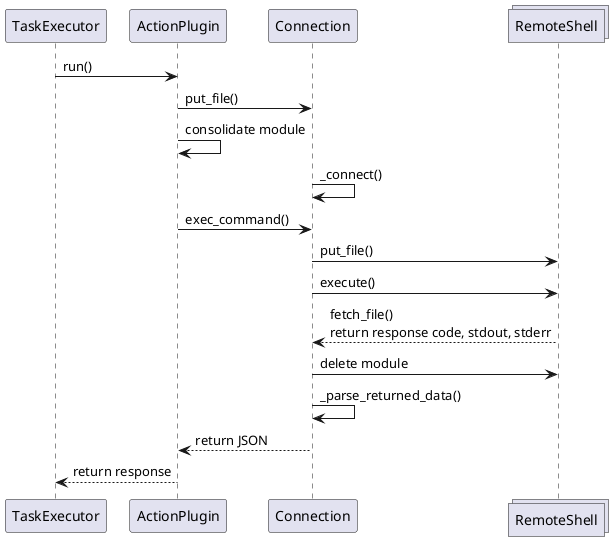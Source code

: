 @startuml
participant TaskExecutor
participant ActionPlugin
participant Connection
collections RemoteShell
TaskExecutor->ActionPlugin: run()
ActionPlugin->Connection: put_file()
ActionPlugin->ActionPlugin: consolidate module
Connection->Connection: _connect()
ActionPlugin->Connection: exec_command()
Connection->RemoteShell: put_file()
Connection->RemoteShell: execute()
Connection<--RemoteShell: fetch_file()\nreturn response code, stdout, stderr
Connection->RemoteShell: delete module
Connection->Connection: _parse_returned_data()
ActionPlugin<--Connection: return JSON
TaskExecutor<--ActionPlugin: return response
@enduml